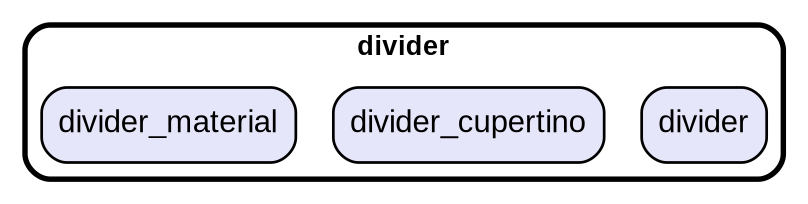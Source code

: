 digraph "" {
  graph [style=rounded fontname="Arial Black" fontsize=13 penwidth=2.6];
  node [shape=rect style="filled,rounded" fontname=Arial fontsize=15 fillcolor=Lavender penwidth=1.3];
  edge [penwidth=1.3];
  "/divider.dart" [label="divider"];
  "/divider_cupertino.dart" [label="divider_cupertino"];
  "/divider_material.dart" [label="divider_material"];
  subgraph "cluster~" {
    label="divider";
    "/divider.dart";
    "/divider_cupertino.dart";
    "/divider_material.dart";
  }
}
